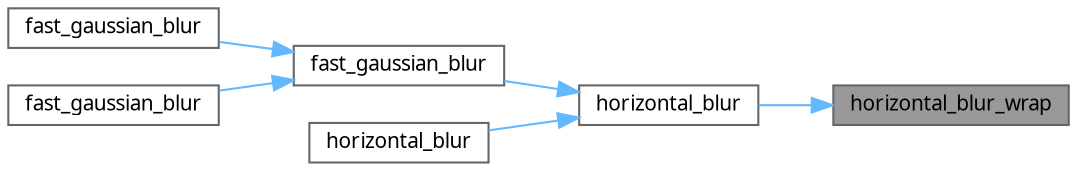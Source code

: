 digraph "horizontal_blur_wrap"
{
 // INTERACTIVE_SVG=YES
 // LATEX_PDF_SIZE
  bgcolor="transparent";
  edge [fontname=Verdana,fontsize=10,labelfontname=Verdana,labelfontsize=10];
  node [fontname=Verdana,fontsize=10,shape=box,height=0.2,width=0.4];
  rankdir="RL";
  Node1 [id="Node000001",label="horizontal_blur_wrap",height=0.2,width=0.4,color="gray40", fillcolor="grey60", style="filled", fontcolor="black",tooltip="This function performs a single separable horizontal box blur pass with mirror border policy...."];
  Node1 -> Node2 [id="edge1_Node000001_Node000002",dir="back",color="steelblue1",style="solid",tooltip=" "];
  Node2 [id="Node000002",label="horizontal_blur",height=0.2,width=0.4,color="grey40", fillcolor="white", style="filled",URL="$a38960.html#ac2c6b7eb7fa944f2551f7ca9367bd54c",tooltip="Utility template dispatcher function for horizontal_blur. Templated by buffer data type T,..."];
  Node2 -> Node3 [id="edge2_Node000002_Node000003",dir="back",color="steelblue1",style="solid",tooltip=" "];
  Node3 [id="Node000003",label="fast_gaussian_blur",height=0.2,width=0.4,color="grey40", fillcolor="white", style="filled",URL="$a38960.html#a3aed1f2a21abcb43846f95bf0931c4c0",tooltip="This function performs a fast Gaussian blur. Templated by buffer data type T and number of passes N."];
  Node3 -> Node4 [id="edge3_Node000003_Node000004",dir="back",color="steelblue1",style="solid",tooltip=" "];
  Node4 [id="Node000004",label="fast_gaussian_blur",height=0.2,width=0.4,color="grey40", fillcolor="white", style="filled",URL="$a38960.html#a67f93aa96b4c2cb1a24f84cc13b64492",tooltip="Utility template dispatcher function for fast_gaussian_blur. Templated by buffer data type T and bord..."];
  Node3 -> Node5 [id="edge4_Node000003_Node000005",dir="back",color="steelblue1",style="solid",tooltip=" "];
  Node5 [id="Node000005",label="fast_gaussian_blur",height=0.2,width=0.4,color="grey40", fillcolor="white", style="filled",URL="$a38960.html#aa8104d5030ecfebaa17efe3b7dcab257",tooltip="Utility template dispatcher function for fast_gaussian_blur. Templated by buffer data type."];
  Node2 -> Node6 [id="edge5_Node000002_Node000006",dir="back",color="steelblue1",style="solid",tooltip=" "];
  Node6 [id="Node000006",label="horizontal_blur",height=0.2,width=0.4,color="grey40", fillcolor="white", style="filled",URL="$a38960.html#ad870aa2979b2d123774b17b26f507d07",tooltip="Utility template dispatcher function for horizontal_blur. Templated by buffer data type T and border ..."];
}
